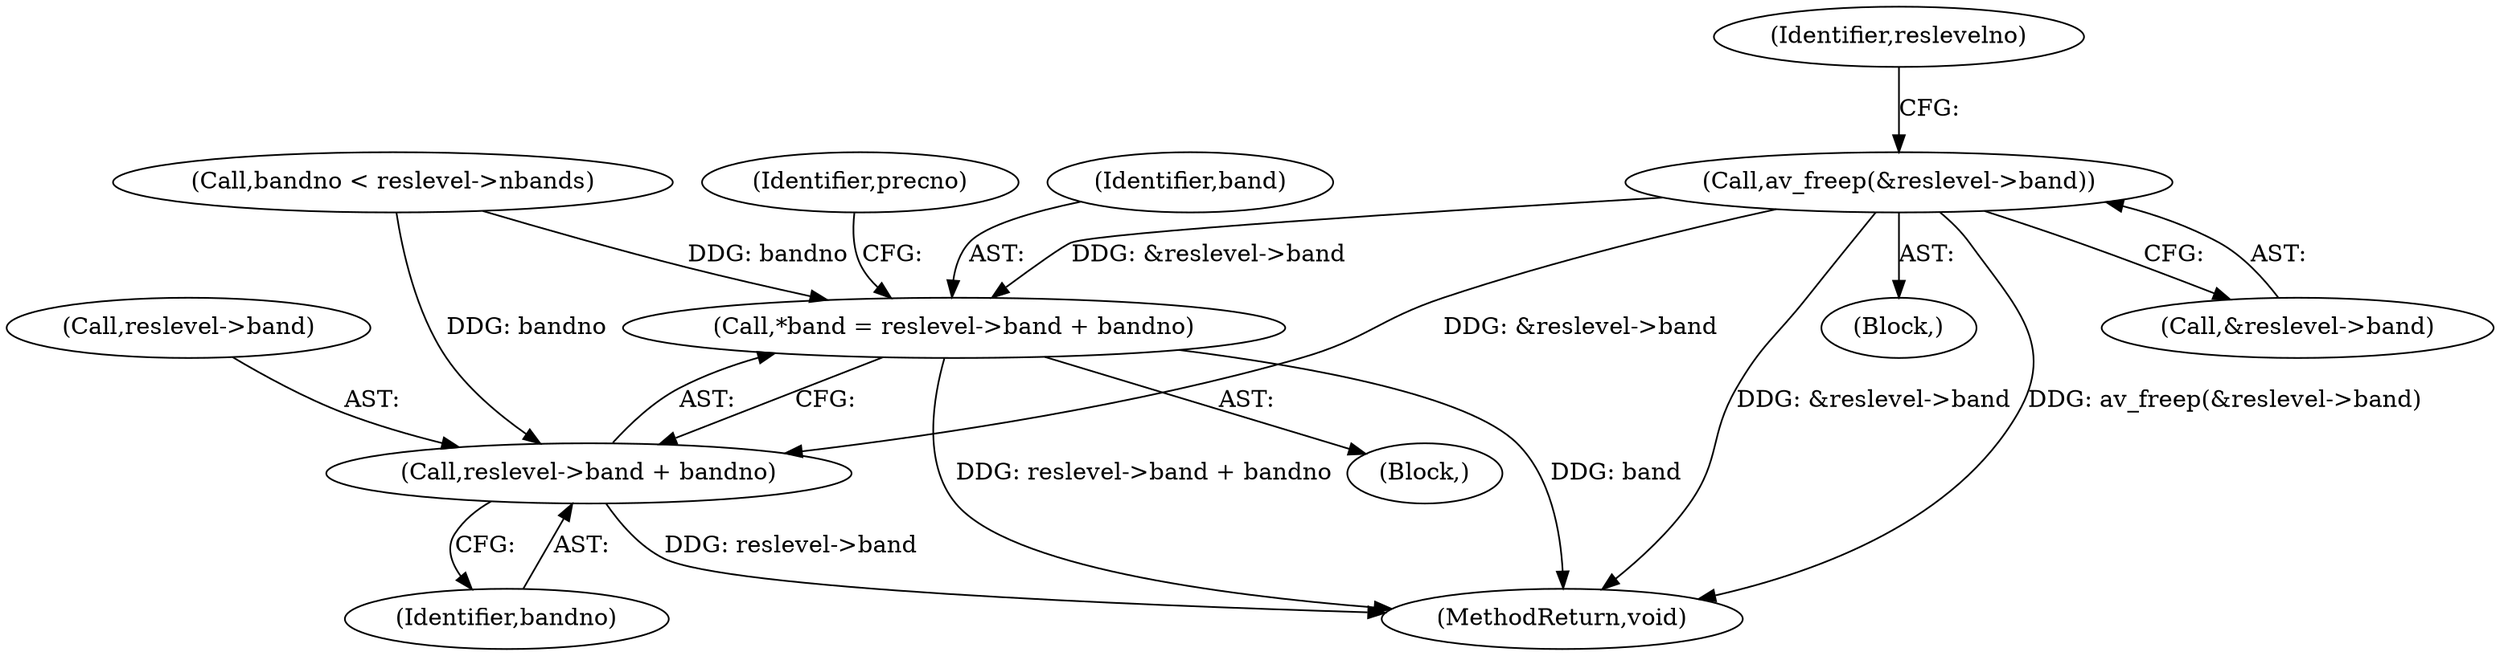 digraph "0_FFmpeg_912ce9dd2080c5837285a471d750fa311e09b555@API" {
"1000195" [label="(Call,av_freep(&reslevel->band))"];
"1000144" [label="(Call,*band = reslevel->band + bandno)"];
"1000146" [label="(Call,reslevel->band + bandno)"];
"1000146" [label="(Call,reslevel->band + bandno)"];
"1000153" [label="(Identifier,precno)"];
"1000196" [label="(Call,&reslevel->band)"];
"1000145" [label="(Identifier,band)"];
"1000150" [label="(Identifier,bandno)"];
"1000220" [label="(MethodReturn,void)"];
"1000135" [label="(Call,bandno < reslevel->nbands)"];
"1000122" [label="(Block,)"];
"1000142" [label="(Block,)"];
"1000121" [label="(Identifier,reslevelno)"];
"1000144" [label="(Call,*band = reslevel->band + bandno)"];
"1000147" [label="(Call,reslevel->band)"];
"1000195" [label="(Call,av_freep(&reslevel->band))"];
"1000195" -> "1000122"  [label="AST: "];
"1000195" -> "1000196"  [label="CFG: "];
"1000196" -> "1000195"  [label="AST: "];
"1000121" -> "1000195"  [label="CFG: "];
"1000195" -> "1000220"  [label="DDG: av_freep(&reslevel->band)"];
"1000195" -> "1000220"  [label="DDG: &reslevel->band"];
"1000195" -> "1000144"  [label="DDG: &reslevel->band"];
"1000195" -> "1000146"  [label="DDG: &reslevel->band"];
"1000144" -> "1000142"  [label="AST: "];
"1000144" -> "1000146"  [label="CFG: "];
"1000145" -> "1000144"  [label="AST: "];
"1000146" -> "1000144"  [label="AST: "];
"1000153" -> "1000144"  [label="CFG: "];
"1000144" -> "1000220"  [label="DDG: band"];
"1000144" -> "1000220"  [label="DDG: reslevel->band + bandno"];
"1000135" -> "1000144"  [label="DDG: bandno"];
"1000146" -> "1000150"  [label="CFG: "];
"1000147" -> "1000146"  [label="AST: "];
"1000150" -> "1000146"  [label="AST: "];
"1000146" -> "1000220"  [label="DDG: reslevel->band"];
"1000135" -> "1000146"  [label="DDG: bandno"];
}
